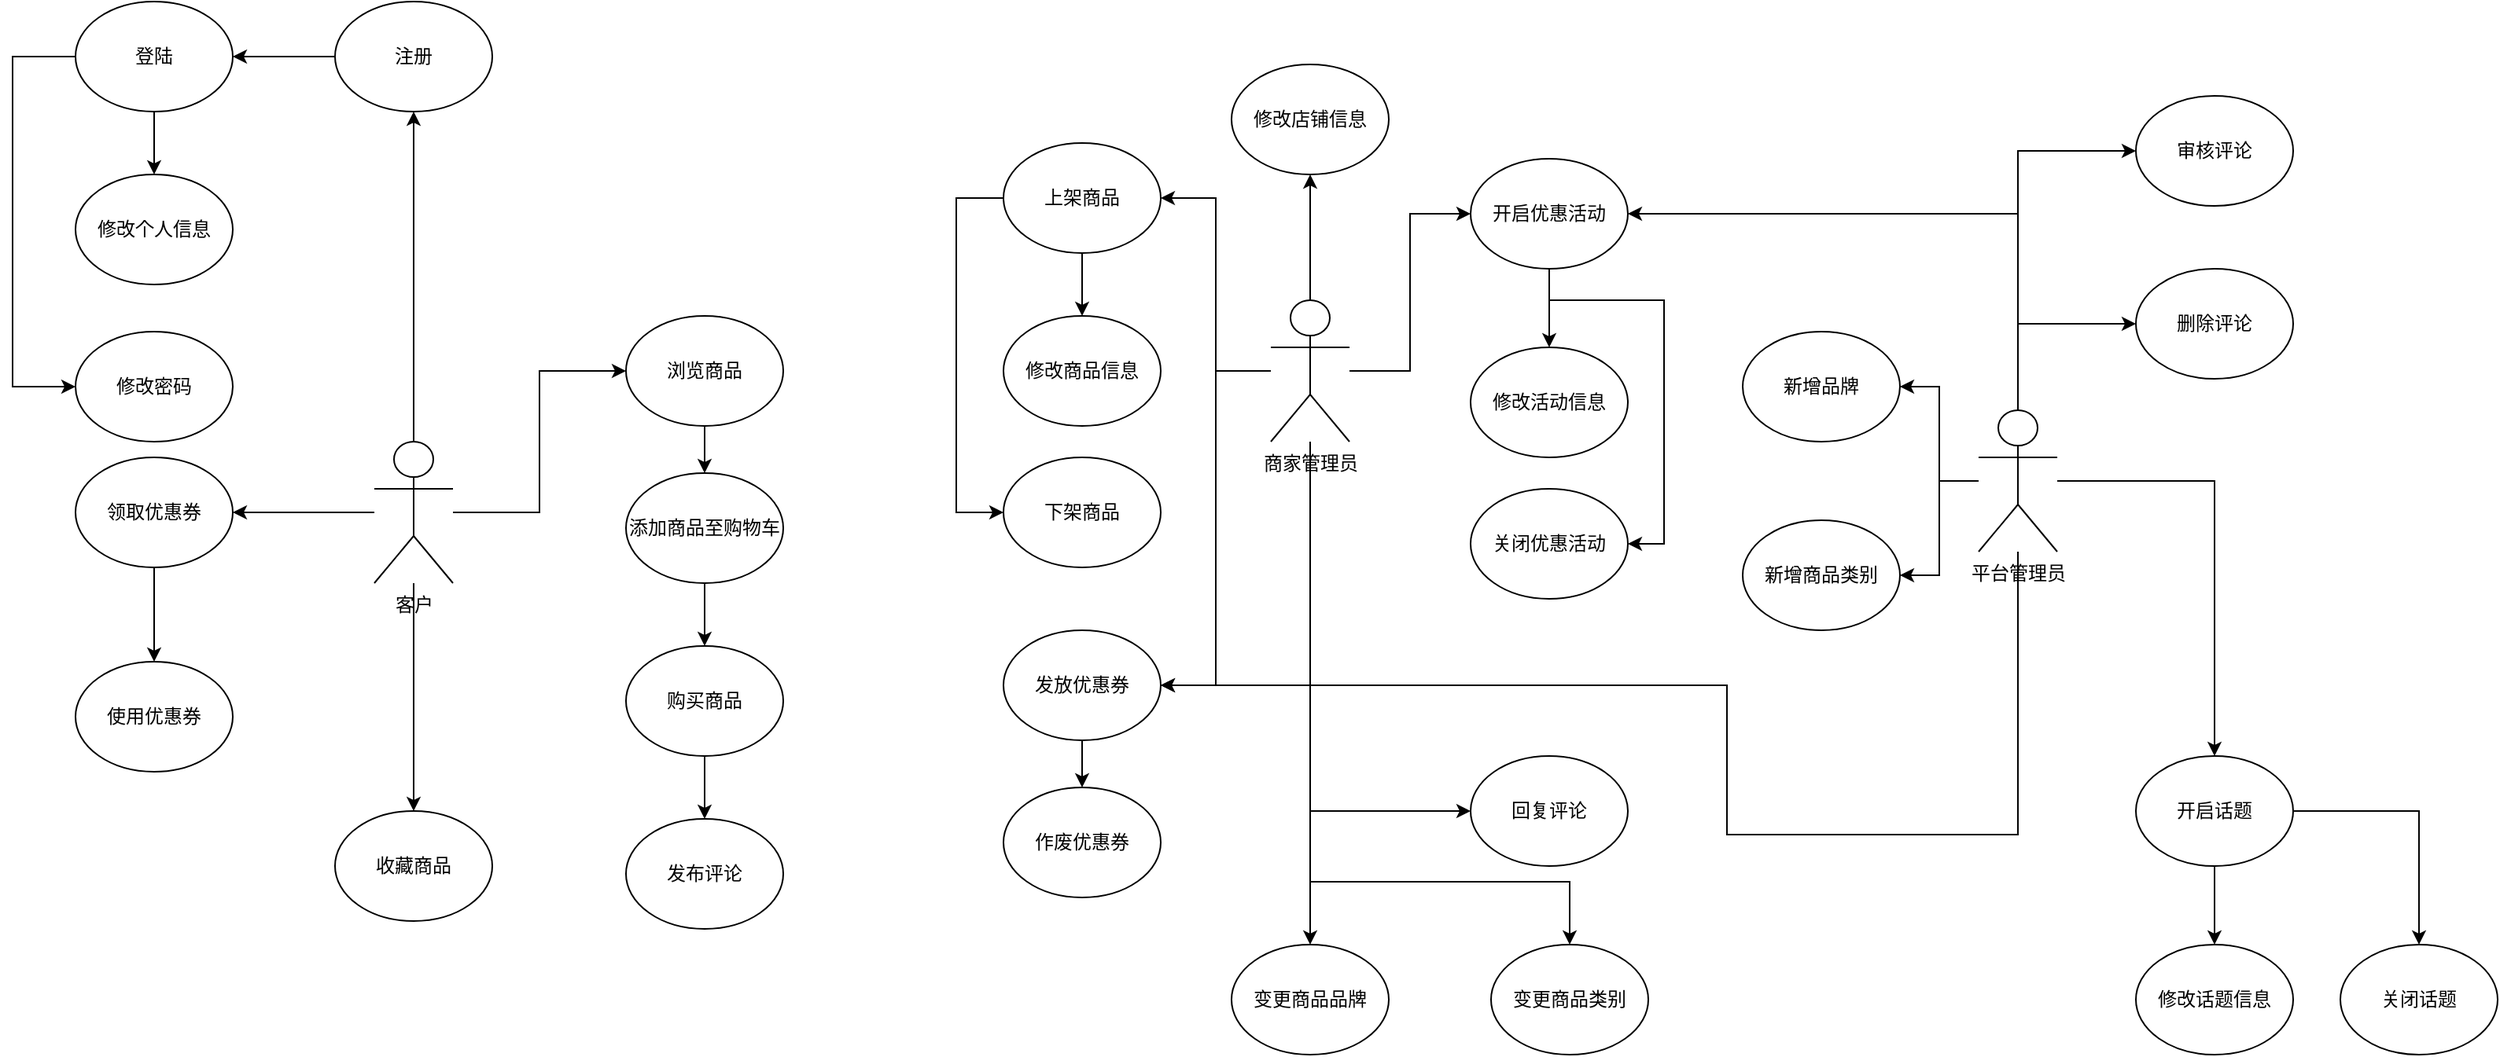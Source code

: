 <mxfile version="13.8.0" type="github">
  <diagram id="yHeF4_bzrxLTXPKwY5sZ" name="Page-1">
    <mxGraphModel dx="2048" dy="691" grid="1" gridSize="10" guides="1" tooltips="1" connect="1" arrows="1" fold="1" page="1" pageScale="1" pageWidth="827" pageHeight="1169" math="0" shadow="0">
      <root>
        <mxCell id="0" />
        <mxCell id="1" parent="0" />
        <mxCell id="8tCWAQmAQTB_diqJKxat-84" style="edgeStyle=orthogonalEdgeStyle;rounded=0;orthogonalLoop=1;jettySize=auto;html=1;entryX=1;entryY=0.5;entryDx=0;entryDy=0;" edge="1" parent="1" source="8tCWAQmAQTB_diqJKxat-1" target="8tCWAQmAQTB_diqJKxat-30">
          <mxGeometry relative="1" as="geometry" />
        </mxCell>
        <mxCell id="8tCWAQmAQTB_diqJKxat-87" style="edgeStyle=orthogonalEdgeStyle;rounded=0;orthogonalLoop=1;jettySize=auto;html=1;entryX=1;entryY=0.5;entryDx=0;entryDy=0;" edge="1" parent="1" source="8tCWAQmAQTB_diqJKxat-1" target="8tCWAQmAQTB_diqJKxat-33">
          <mxGeometry relative="1" as="geometry" />
        </mxCell>
        <mxCell id="8tCWAQmAQTB_diqJKxat-94" style="edgeStyle=orthogonalEdgeStyle;rounded=0;orthogonalLoop=1;jettySize=auto;html=1;entryX=0;entryY=0.5;entryDx=0;entryDy=0;" edge="1" parent="1" source="8tCWAQmAQTB_diqJKxat-1" target="8tCWAQmAQTB_diqJKxat-35">
          <mxGeometry relative="1" as="geometry" />
        </mxCell>
        <mxCell id="8tCWAQmAQTB_diqJKxat-104" style="edgeStyle=orthogonalEdgeStyle;rounded=0;orthogonalLoop=1;jettySize=auto;html=1;" edge="1" parent="1" source="8tCWAQmAQTB_diqJKxat-1" target="8tCWAQmAQTB_diqJKxat-37">
          <mxGeometry relative="1" as="geometry" />
        </mxCell>
        <mxCell id="8tCWAQmAQTB_diqJKxat-111" style="edgeStyle=orthogonalEdgeStyle;rounded=0;orthogonalLoop=1;jettySize=auto;html=1;" edge="1" parent="1" source="8tCWAQmAQTB_diqJKxat-1" target="8tCWAQmAQTB_diqJKxat-46">
          <mxGeometry relative="1" as="geometry" />
        </mxCell>
        <mxCell id="8tCWAQmAQTB_diqJKxat-114" style="edgeStyle=orthogonalEdgeStyle;rounded=0;orthogonalLoop=1;jettySize=auto;html=1;" edge="1" parent="1" source="8tCWAQmAQTB_diqJKxat-1" target="8tCWAQmAQTB_diqJKxat-55">
          <mxGeometry relative="1" as="geometry">
            <Array as="points">
              <mxPoint x="725" y="515" />
            </Array>
          </mxGeometry>
        </mxCell>
        <mxCell id="8tCWAQmAQTB_diqJKxat-115" style="edgeStyle=orthogonalEdgeStyle;rounded=0;orthogonalLoop=1;jettySize=auto;html=1;" edge="1" parent="1" source="8tCWAQmAQTB_diqJKxat-1" target="8tCWAQmAQTB_diqJKxat-44">
          <mxGeometry relative="1" as="geometry">
            <Array as="points">
              <mxPoint x="725" y="560" />
              <mxPoint x="890" y="560" />
            </Array>
          </mxGeometry>
        </mxCell>
        <mxCell id="8tCWAQmAQTB_diqJKxat-1" value="商家管理员" style="shape=umlActor;verticalLabelPosition=bottom;verticalAlign=top;html=1;outlineConnect=0;" vertex="1" parent="1">
          <mxGeometry x="700" y="190" width="50" height="90" as="geometry" />
        </mxCell>
        <mxCell id="8tCWAQmAQTB_diqJKxat-60" style="edgeStyle=orthogonalEdgeStyle;rounded=0;orthogonalLoop=1;jettySize=auto;html=1;" edge="1" parent="1" source="8tCWAQmAQTB_diqJKxat-3" target="8tCWAQmAQTB_diqJKxat-12">
          <mxGeometry relative="1" as="geometry" />
        </mxCell>
        <mxCell id="8tCWAQmAQTB_diqJKxat-71" style="edgeStyle=orthogonalEdgeStyle;rounded=0;orthogonalLoop=1;jettySize=auto;html=1;entryX=1;entryY=0.5;entryDx=0;entryDy=0;" edge="1" parent="1" source="8tCWAQmAQTB_diqJKxat-3" target="8tCWAQmAQTB_diqJKxat-22">
          <mxGeometry relative="1" as="geometry" />
        </mxCell>
        <mxCell id="8tCWAQmAQTB_diqJKxat-93" style="edgeStyle=orthogonalEdgeStyle;rounded=0;orthogonalLoop=1;jettySize=auto;html=1;entryX=0;entryY=0.5;entryDx=0;entryDy=0;" edge="1" parent="1" source="8tCWAQmAQTB_diqJKxat-3" target="8tCWAQmAQTB_diqJKxat-14">
          <mxGeometry relative="1" as="geometry" />
        </mxCell>
        <mxCell id="8tCWAQmAQTB_diqJKxat-123" style="edgeStyle=orthogonalEdgeStyle;rounded=0;orthogonalLoop=1;jettySize=auto;html=1;" edge="1" parent="1" source="8tCWAQmAQTB_diqJKxat-3" target="8tCWAQmAQTB_diqJKxat-25">
          <mxGeometry relative="1" as="geometry" />
        </mxCell>
        <mxCell id="8tCWAQmAQTB_diqJKxat-3" value="客户" style="shape=umlActor;verticalLabelPosition=bottom;verticalAlign=top;html=1;outlineConnect=0;" vertex="1" parent="1">
          <mxGeometry x="130" y="280" width="50" height="90" as="geometry" />
        </mxCell>
        <mxCell id="8tCWAQmAQTB_diqJKxat-53" style="edgeStyle=orthogonalEdgeStyle;rounded=0;orthogonalLoop=1;jettySize=auto;html=1;" edge="1" parent="1" source="8tCWAQmAQTB_diqJKxat-6" target="8tCWAQmAQTB_diqJKxat-33">
          <mxGeometry relative="1" as="geometry">
            <Array as="points">
              <mxPoint x="1175" y="530" />
              <mxPoint x="990" y="530" />
              <mxPoint x="990" y="435" />
            </Array>
          </mxGeometry>
        </mxCell>
        <mxCell id="8tCWAQmAQTB_diqJKxat-96" style="edgeStyle=orthogonalEdgeStyle;rounded=0;orthogonalLoop=1;jettySize=auto;html=1;" edge="1" parent="1" source="8tCWAQmAQTB_diqJKxat-6" target="8tCWAQmAQTB_diqJKxat-45">
          <mxGeometry relative="1" as="geometry" />
        </mxCell>
        <mxCell id="8tCWAQmAQTB_diqJKxat-97" style="edgeStyle=orthogonalEdgeStyle;rounded=0;orthogonalLoop=1;jettySize=auto;html=1;" edge="1" parent="1" source="8tCWAQmAQTB_diqJKxat-6" target="8tCWAQmAQTB_diqJKxat-43">
          <mxGeometry relative="1" as="geometry" />
        </mxCell>
        <mxCell id="8tCWAQmAQTB_diqJKxat-99" style="edgeStyle=orthogonalEdgeStyle;rounded=0;orthogonalLoop=1;jettySize=auto;html=1;" edge="1" parent="1" source="8tCWAQmAQTB_diqJKxat-6" target="8tCWAQmAQTB_diqJKxat-59">
          <mxGeometry relative="1" as="geometry">
            <Array as="points">
              <mxPoint x="1175" y="205" />
            </Array>
          </mxGeometry>
        </mxCell>
        <mxCell id="8tCWAQmAQTB_diqJKxat-101" style="edgeStyle=orthogonalEdgeStyle;rounded=0;orthogonalLoop=1;jettySize=auto;html=1;" edge="1" parent="1" source="8tCWAQmAQTB_diqJKxat-6" target="8tCWAQmAQTB_diqJKxat-50">
          <mxGeometry relative="1" as="geometry" />
        </mxCell>
        <mxCell id="8tCWAQmAQTB_diqJKxat-105" style="edgeStyle=orthogonalEdgeStyle;rounded=0;orthogonalLoop=1;jettySize=auto;html=1;" edge="1" parent="1" source="8tCWAQmAQTB_diqJKxat-6" target="8tCWAQmAQTB_diqJKxat-35">
          <mxGeometry relative="1" as="geometry">
            <Array as="points">
              <mxPoint x="1175" y="135" />
            </Array>
          </mxGeometry>
        </mxCell>
        <mxCell id="8tCWAQmAQTB_diqJKxat-106" style="edgeStyle=orthogonalEdgeStyle;rounded=0;orthogonalLoop=1;jettySize=auto;html=1;" edge="1" parent="1" source="8tCWAQmAQTB_diqJKxat-6" target="8tCWAQmAQTB_diqJKxat-42">
          <mxGeometry relative="1" as="geometry">
            <Array as="points">
              <mxPoint x="1175" y="95" />
            </Array>
          </mxGeometry>
        </mxCell>
        <mxCell id="8tCWAQmAQTB_diqJKxat-6" value="平台管理员" style="shape=umlActor;verticalLabelPosition=bottom;verticalAlign=top;html=1;outlineConnect=0;" vertex="1" parent="1">
          <mxGeometry x="1150" y="260" width="50" height="90" as="geometry" />
        </mxCell>
        <mxCell id="8tCWAQmAQTB_diqJKxat-116" style="edgeStyle=orthogonalEdgeStyle;rounded=0;orthogonalLoop=1;jettySize=auto;html=1;" edge="1" parent="1" source="8tCWAQmAQTB_diqJKxat-12" target="8tCWAQmAQTB_diqJKxat-13">
          <mxGeometry relative="1" as="geometry" />
        </mxCell>
        <mxCell id="8tCWAQmAQTB_diqJKxat-12" value="注册" style="ellipse;whiteSpace=wrap;html=1;" vertex="1" parent="1">
          <mxGeometry x="105" width="100" height="70" as="geometry" />
        </mxCell>
        <mxCell id="8tCWAQmAQTB_diqJKxat-117" style="edgeStyle=orthogonalEdgeStyle;rounded=0;orthogonalLoop=1;jettySize=auto;html=1;" edge="1" parent="1" source="8tCWAQmAQTB_diqJKxat-13" target="8tCWAQmAQTB_diqJKxat-20">
          <mxGeometry relative="1" as="geometry" />
        </mxCell>
        <mxCell id="8tCWAQmAQTB_diqJKxat-120" style="edgeStyle=orthogonalEdgeStyle;rounded=0;orthogonalLoop=1;jettySize=auto;html=1;" edge="1" parent="1" source="8tCWAQmAQTB_diqJKxat-13" target="8tCWAQmAQTB_diqJKxat-24">
          <mxGeometry relative="1" as="geometry">
            <Array as="points">
              <mxPoint x="-100" y="35" />
              <mxPoint x="-100" y="245" />
            </Array>
          </mxGeometry>
        </mxCell>
        <mxCell id="8tCWAQmAQTB_diqJKxat-13" value="登陆" style="ellipse;whiteSpace=wrap;html=1;" vertex="1" parent="1">
          <mxGeometry x="-60" width="100" height="70" as="geometry" />
        </mxCell>
        <mxCell id="8tCWAQmAQTB_diqJKxat-121" style="edgeStyle=orthogonalEdgeStyle;rounded=0;orthogonalLoop=1;jettySize=auto;html=1;" edge="1" parent="1" source="8tCWAQmAQTB_diqJKxat-14" target="8tCWAQmAQTB_diqJKxat-15">
          <mxGeometry relative="1" as="geometry" />
        </mxCell>
        <mxCell id="8tCWAQmAQTB_diqJKxat-14" value="浏览商品" style="ellipse;whiteSpace=wrap;html=1;" vertex="1" parent="1">
          <mxGeometry x="290" y="200" width="100" height="70" as="geometry" />
        </mxCell>
        <mxCell id="8tCWAQmAQTB_diqJKxat-122" style="edgeStyle=orthogonalEdgeStyle;rounded=0;orthogonalLoop=1;jettySize=auto;html=1;" edge="1" parent="1" source="8tCWAQmAQTB_diqJKxat-15" target="8tCWAQmAQTB_diqJKxat-16">
          <mxGeometry relative="1" as="geometry" />
        </mxCell>
        <mxCell id="8tCWAQmAQTB_diqJKxat-15" value="添加商品至购物车" style="ellipse;whiteSpace=wrap;html=1;" vertex="1" parent="1">
          <mxGeometry x="290" y="300" width="100" height="70" as="geometry" />
        </mxCell>
        <mxCell id="8tCWAQmAQTB_diqJKxat-124" style="edgeStyle=orthogonalEdgeStyle;rounded=0;orthogonalLoop=1;jettySize=auto;html=1;" edge="1" parent="1" source="8tCWAQmAQTB_diqJKxat-16" target="8tCWAQmAQTB_diqJKxat-21">
          <mxGeometry relative="1" as="geometry" />
        </mxCell>
        <mxCell id="8tCWAQmAQTB_diqJKxat-16" value="购买商品" style="ellipse;whiteSpace=wrap;html=1;" vertex="1" parent="1">
          <mxGeometry x="290" y="410" width="100" height="70" as="geometry" />
        </mxCell>
        <mxCell id="8tCWAQmAQTB_diqJKxat-20" value="修改个人信息" style="ellipse;whiteSpace=wrap;html=1;" vertex="1" parent="1">
          <mxGeometry x="-60" y="110" width="100" height="70" as="geometry" />
        </mxCell>
        <mxCell id="8tCWAQmAQTB_diqJKxat-21" value="发布评论" style="ellipse;whiteSpace=wrap;html=1;" vertex="1" parent="1">
          <mxGeometry x="290" y="520" width="100" height="70" as="geometry" />
        </mxCell>
        <mxCell id="8tCWAQmAQTB_diqJKxat-119" style="edgeStyle=orthogonalEdgeStyle;rounded=0;orthogonalLoop=1;jettySize=auto;html=1;" edge="1" parent="1" source="8tCWAQmAQTB_diqJKxat-22" target="8tCWAQmAQTB_diqJKxat-27">
          <mxGeometry relative="1" as="geometry" />
        </mxCell>
        <mxCell id="8tCWAQmAQTB_diqJKxat-22" value="领取优惠券" style="ellipse;whiteSpace=wrap;html=1;" vertex="1" parent="1">
          <mxGeometry x="-60" y="290" width="100" height="70" as="geometry" />
        </mxCell>
        <mxCell id="8tCWAQmAQTB_diqJKxat-24" value="修改密码" style="ellipse;whiteSpace=wrap;html=1;" vertex="1" parent="1">
          <mxGeometry x="-60" y="210" width="100" height="70" as="geometry" />
        </mxCell>
        <mxCell id="8tCWAQmAQTB_diqJKxat-25" value="收藏商品" style="ellipse;whiteSpace=wrap;html=1;" vertex="1" parent="1">
          <mxGeometry x="105" y="515" width="100" height="70" as="geometry" />
        </mxCell>
        <mxCell id="8tCWAQmAQTB_diqJKxat-27" value="使用优惠券" style="ellipse;whiteSpace=wrap;html=1;" vertex="1" parent="1">
          <mxGeometry x="-60" y="420" width="100" height="70" as="geometry" />
        </mxCell>
        <mxCell id="8tCWAQmAQTB_diqJKxat-112" style="edgeStyle=orthogonalEdgeStyle;rounded=0;orthogonalLoop=1;jettySize=auto;html=1;" edge="1" parent="1" source="8tCWAQmAQTB_diqJKxat-30" target="8tCWAQmAQTB_diqJKxat-31">
          <mxGeometry relative="1" as="geometry" />
        </mxCell>
        <mxCell id="8tCWAQmAQTB_diqJKxat-113" style="edgeStyle=orthogonalEdgeStyle;rounded=0;orthogonalLoop=1;jettySize=auto;html=1;" edge="1" parent="1" source="8tCWAQmAQTB_diqJKxat-30" target="8tCWAQmAQTB_diqJKxat-32">
          <mxGeometry relative="1" as="geometry">
            <Array as="points">
              <mxPoint x="500" y="125" />
              <mxPoint x="500" y="325" />
            </Array>
          </mxGeometry>
        </mxCell>
        <mxCell id="8tCWAQmAQTB_diqJKxat-30" value="上架商品" style="ellipse;whiteSpace=wrap;html=1;" vertex="1" parent="1">
          <mxGeometry x="530" y="90" width="100" height="70" as="geometry" />
        </mxCell>
        <mxCell id="8tCWAQmAQTB_diqJKxat-31" value="修改商品信息" style="ellipse;whiteSpace=wrap;html=1;" vertex="1" parent="1">
          <mxGeometry x="530" y="200" width="100" height="70" as="geometry" />
        </mxCell>
        <mxCell id="8tCWAQmAQTB_diqJKxat-32" value="下架商品" style="ellipse;whiteSpace=wrap;html=1;" vertex="1" parent="1">
          <mxGeometry x="530" y="290" width="100" height="70" as="geometry" />
        </mxCell>
        <mxCell id="8tCWAQmAQTB_diqJKxat-109" style="edgeStyle=orthogonalEdgeStyle;rounded=0;orthogonalLoop=1;jettySize=auto;html=1;" edge="1" parent="1" source="8tCWAQmAQTB_diqJKxat-33" target="8tCWAQmAQTB_diqJKxat-34">
          <mxGeometry relative="1" as="geometry" />
        </mxCell>
        <mxCell id="8tCWAQmAQTB_diqJKxat-33" value="发放优惠券" style="ellipse;whiteSpace=wrap;html=1;" vertex="1" parent="1">
          <mxGeometry x="530" y="400" width="100" height="70" as="geometry" />
        </mxCell>
        <mxCell id="8tCWAQmAQTB_diqJKxat-34" value="作废优惠券" style="ellipse;whiteSpace=wrap;html=1;" vertex="1" parent="1">
          <mxGeometry x="530" y="500" width="100" height="70" as="geometry" />
        </mxCell>
        <mxCell id="8tCWAQmAQTB_diqJKxat-107" style="edgeStyle=orthogonalEdgeStyle;rounded=0;orthogonalLoop=1;jettySize=auto;html=1;" edge="1" parent="1" source="8tCWAQmAQTB_diqJKxat-35" target="8tCWAQmAQTB_diqJKxat-38">
          <mxGeometry relative="1" as="geometry" />
        </mxCell>
        <mxCell id="8tCWAQmAQTB_diqJKxat-108" style="edgeStyle=orthogonalEdgeStyle;rounded=0;orthogonalLoop=1;jettySize=auto;html=1;" edge="1" parent="1" source="8tCWAQmAQTB_diqJKxat-35" target="8tCWAQmAQTB_diqJKxat-36">
          <mxGeometry relative="1" as="geometry">
            <Array as="points">
              <mxPoint x="877" y="190" />
              <mxPoint x="950" y="190" />
              <mxPoint x="950" y="345" />
            </Array>
          </mxGeometry>
        </mxCell>
        <mxCell id="8tCWAQmAQTB_diqJKxat-35" value="开启优惠活动" style="ellipse;whiteSpace=wrap;html=1;" vertex="1" parent="1">
          <mxGeometry x="827" y="100" width="100" height="70" as="geometry" />
        </mxCell>
        <mxCell id="8tCWAQmAQTB_diqJKxat-36" value="关闭优惠活动" style="ellipse;whiteSpace=wrap;html=1;" vertex="1" parent="1">
          <mxGeometry x="827" y="310" width="100" height="70" as="geometry" />
        </mxCell>
        <mxCell id="8tCWAQmAQTB_diqJKxat-37" value="修改店铺信息" style="ellipse;whiteSpace=wrap;html=1;" vertex="1" parent="1">
          <mxGeometry x="675" y="40" width="100" height="70" as="geometry" />
        </mxCell>
        <mxCell id="8tCWAQmAQTB_diqJKxat-38" value="修改活动信息" style="ellipse;whiteSpace=wrap;html=1;" vertex="1" parent="1">
          <mxGeometry x="827" y="220" width="100" height="70" as="geometry" />
        </mxCell>
        <mxCell id="8tCWAQmAQTB_diqJKxat-42" value="审核评论" style="ellipse;whiteSpace=wrap;html=1;" vertex="1" parent="1">
          <mxGeometry x="1250" y="60" width="100" height="70" as="geometry" />
        </mxCell>
        <mxCell id="8tCWAQmAQTB_diqJKxat-43" value="新增商品类别" style="ellipse;whiteSpace=wrap;html=1;" vertex="1" parent="1">
          <mxGeometry x="1000" y="330" width="100" height="70" as="geometry" />
        </mxCell>
        <mxCell id="8tCWAQmAQTB_diqJKxat-44" value="变更商品类别" style="ellipse;whiteSpace=wrap;html=1;" vertex="1" parent="1">
          <mxGeometry x="840" y="600" width="100" height="70" as="geometry" />
        </mxCell>
        <mxCell id="8tCWAQmAQTB_diqJKxat-45" value="新增品牌" style="ellipse;whiteSpace=wrap;html=1;" vertex="1" parent="1">
          <mxGeometry x="1000" y="210" width="100" height="70" as="geometry" />
        </mxCell>
        <mxCell id="8tCWAQmAQTB_diqJKxat-46" value="变更商品品牌" style="ellipse;whiteSpace=wrap;html=1;" vertex="1" parent="1">
          <mxGeometry x="675" y="600" width="100" height="70" as="geometry" />
        </mxCell>
        <mxCell id="8tCWAQmAQTB_diqJKxat-102" style="edgeStyle=orthogonalEdgeStyle;rounded=0;orthogonalLoop=1;jettySize=auto;html=1;" edge="1" parent="1" source="8tCWAQmAQTB_diqJKxat-50" target="8tCWAQmAQTB_diqJKxat-51">
          <mxGeometry relative="1" as="geometry" />
        </mxCell>
        <mxCell id="8tCWAQmAQTB_diqJKxat-103" style="edgeStyle=orthogonalEdgeStyle;rounded=0;orthogonalLoop=1;jettySize=auto;html=1;" edge="1" parent="1" source="8tCWAQmAQTB_diqJKxat-50" target="8tCWAQmAQTB_diqJKxat-52">
          <mxGeometry relative="1" as="geometry" />
        </mxCell>
        <mxCell id="8tCWAQmAQTB_diqJKxat-50" value="开启话题" style="ellipse;whiteSpace=wrap;html=1;" vertex="1" parent="1">
          <mxGeometry x="1250" y="480" width="100" height="70" as="geometry" />
        </mxCell>
        <mxCell id="8tCWAQmAQTB_diqJKxat-51" value="修改话题信息" style="ellipse;whiteSpace=wrap;html=1;" vertex="1" parent="1">
          <mxGeometry x="1250" y="600" width="100" height="70" as="geometry" />
        </mxCell>
        <mxCell id="8tCWAQmAQTB_diqJKxat-52" value="关闭话题" style="ellipse;whiteSpace=wrap;html=1;" vertex="1" parent="1">
          <mxGeometry x="1380" y="600" width="100" height="70" as="geometry" />
        </mxCell>
        <mxCell id="8tCWAQmAQTB_diqJKxat-55" value="回复评论" style="ellipse;whiteSpace=wrap;html=1;" vertex="1" parent="1">
          <mxGeometry x="827" y="480" width="100" height="70" as="geometry" />
        </mxCell>
        <mxCell id="8tCWAQmAQTB_diqJKxat-59" value="删除评论" style="ellipse;whiteSpace=wrap;html=1;" vertex="1" parent="1">
          <mxGeometry x="1250" y="170" width="100" height="70" as="geometry" />
        </mxCell>
      </root>
    </mxGraphModel>
  </diagram>
</mxfile>
